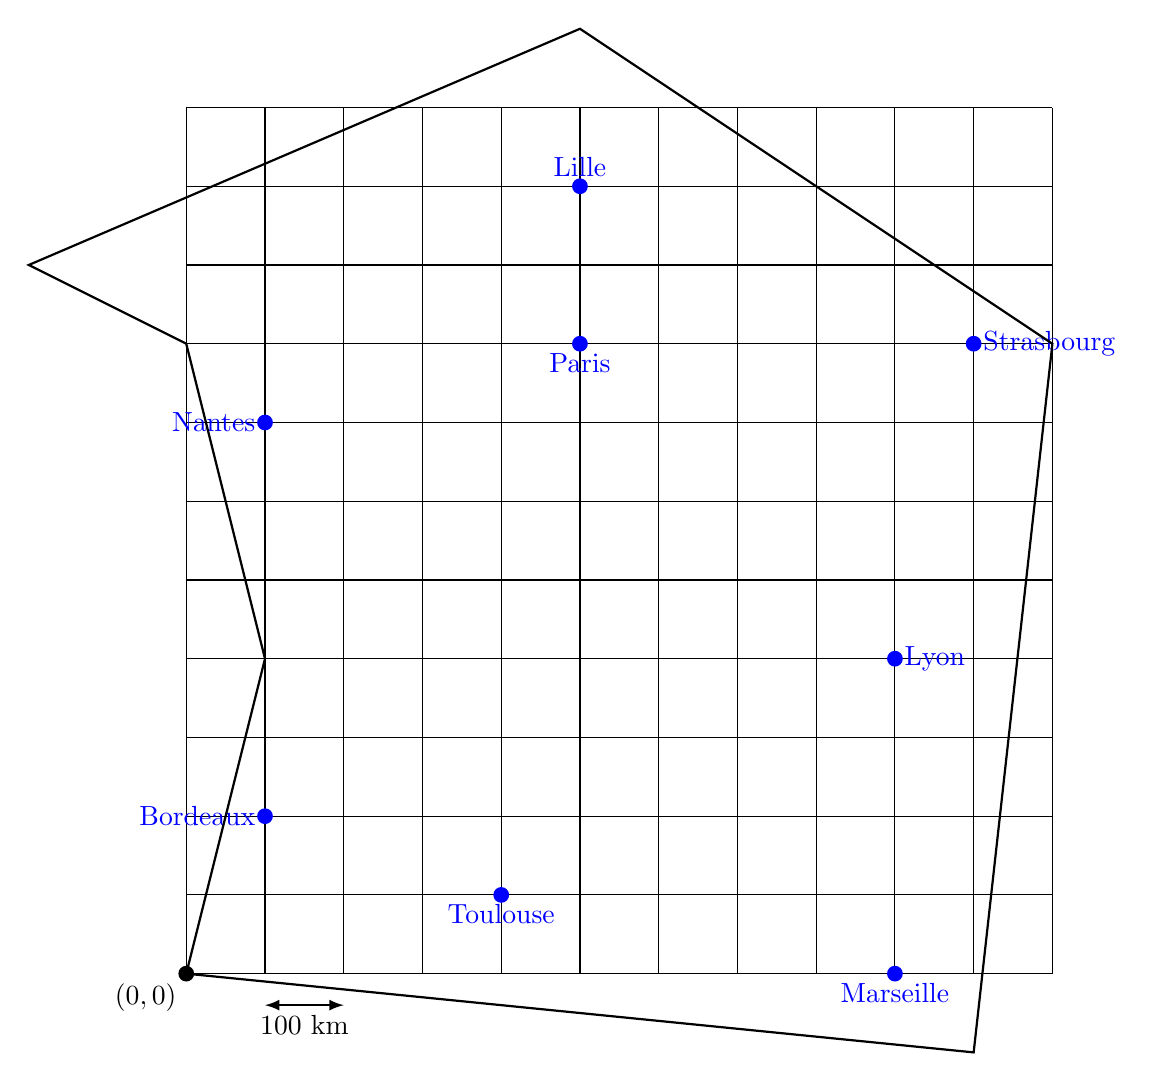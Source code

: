 \begin{tikzpicture}

\tikzstyle{edge} = [draw, thick]
\tikzstyle{vertex} = [draw] 

\draw (0,0) grid (11,11);

\coordinate (L) at (5,10);
\coordinate (P) at (5,8);
\coordinate (S) at (10,8);
\coordinate (Ly) at (9,4);
\coordinate (M) at (9,0);
\coordinate (T) at (4,1);
\coordinate (N) at (1,7);
\coordinate (B) at (1,2);

\foreach \V/\Ville/\pos in {L/Lille/above,P/Paris/below,S/Strasbourg/right,Ly/Lyon/right,M/Marseille/below,T/Toulouse/below,N/Nantes/left, B/Bordeaux/left}{
  \fill[blue] (\V) circle(0.1);
  \node[\pos,blue] at (\V) {\Ville};
}

\fill (0,0) circle (0.1) node[below left]  at (0,0) {$(0,0)$};

\draw[<->,>=latex,thick] (1,-0.4)--++(1,0) node[midway,below]{100 km};



 \draw[edge] (0,0) -- (1,4) -- (0,8)--(-2,9) -- (5,12) -- (11,8)--(10,-1)--cycle;

% \draw[edge] (L)--(P) node[midway,right]{200};
% \draw[edge] (L)--(N) node[midway,above left]{500};
% \draw[edge] (P)--(N) node[midway,below]{400};
% \draw[edge] (P)--(S) node[midway,above]{500};
% \draw[edge] (P)--(Ly) node[midway,right]{500};
% \draw[edge] (Ly)--(M) node[midway,right]{300};
% \draw[edge] (T)--(M) node[midway,above]{400};
% \draw[edge] (T)--(B) node[midway,above]{200};
% \draw[edge] (N)--(B) node[midway,left]{400};
% \draw[edge] (S)--(Ly) node[midway,right]{400};
% \draw[edge] (S)--(L) node[midway,above right]{400};


\end{tikzpicture}
